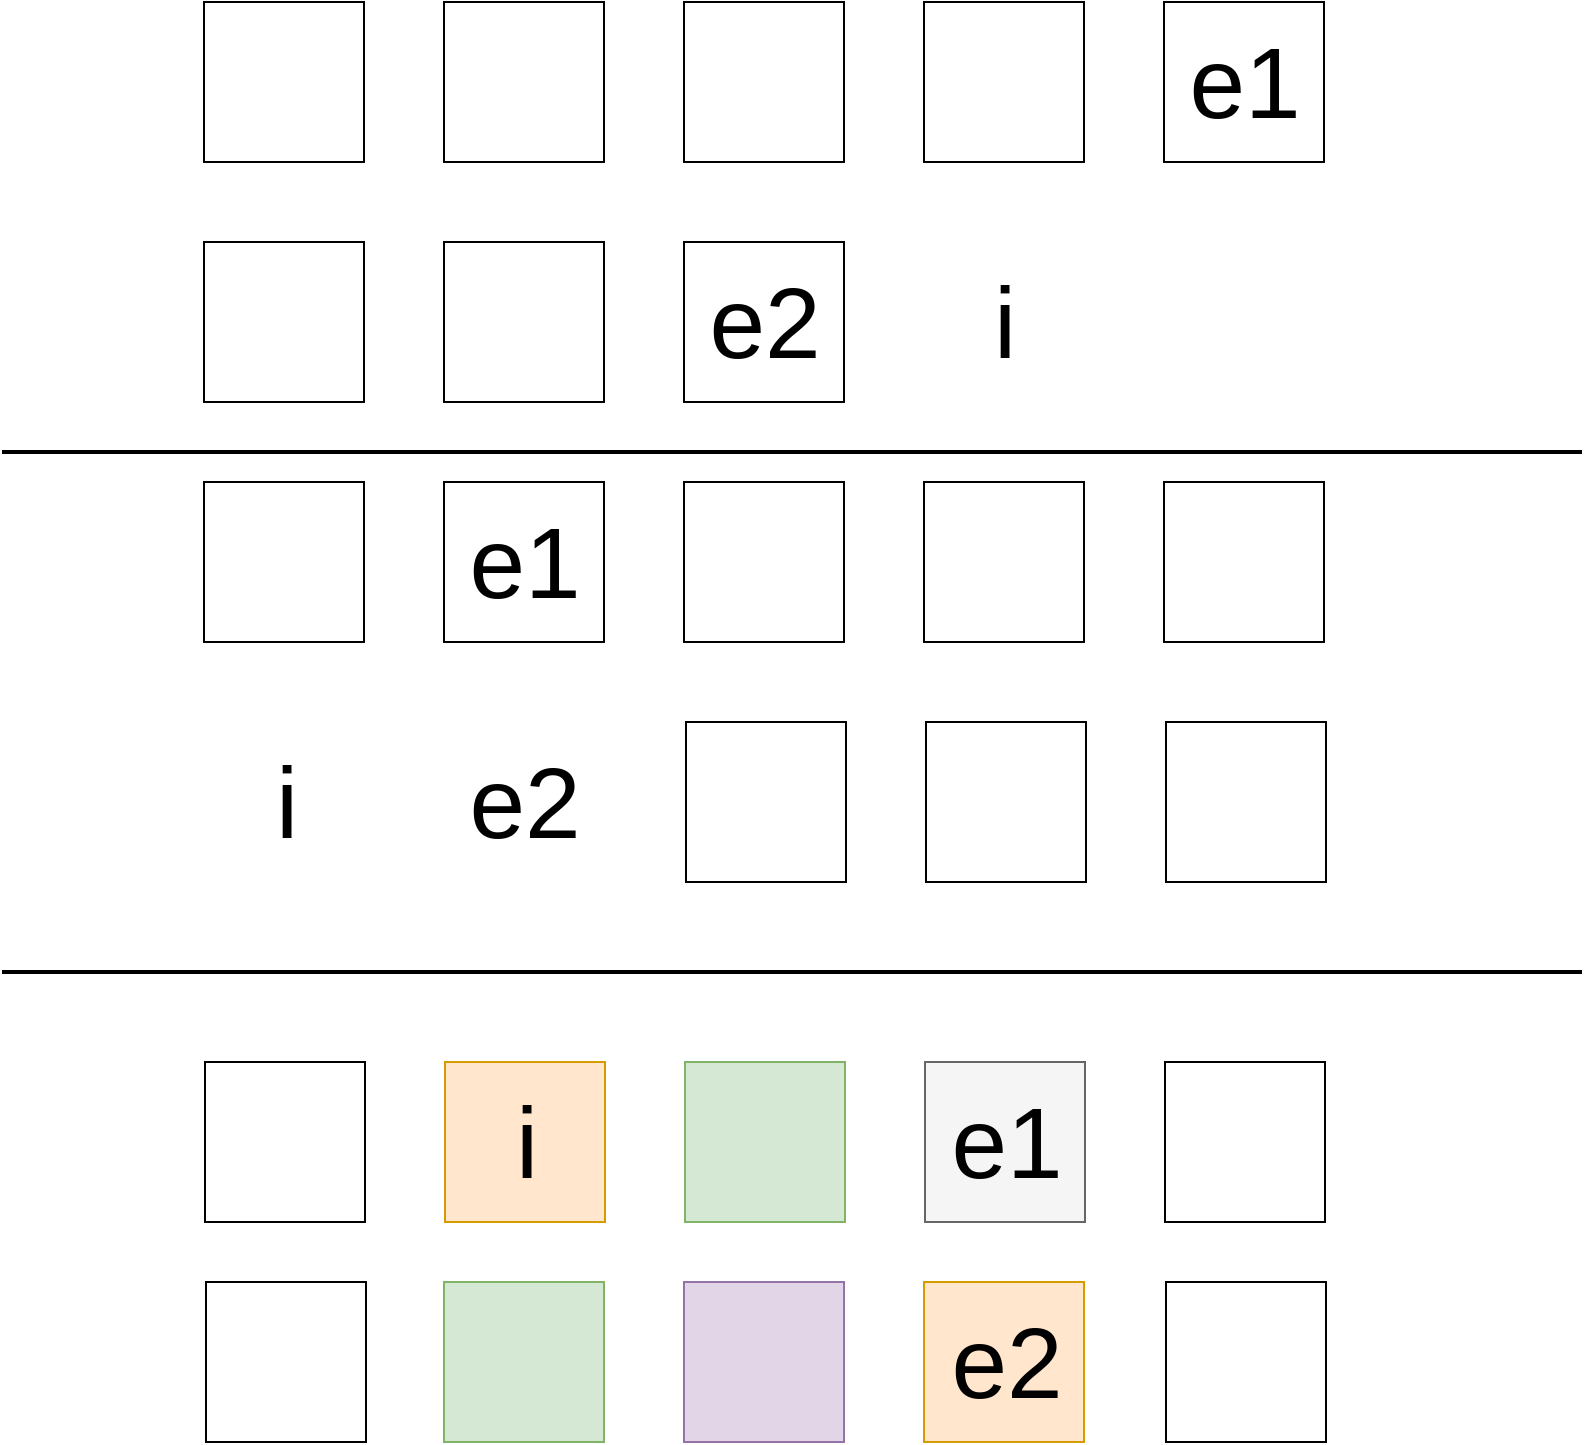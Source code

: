 <mxfile>
    <diagram id="rKzPsnKLAiUdyYCJ0n9M" name="第 1 页">
        <mxGraphModel dx="1161" dy="761" grid="1" gridSize="10" guides="1" tooltips="1" connect="1" arrows="1" fold="1" page="1" pageScale="1" pageWidth="827" pageHeight="1169" math="0" shadow="0">
            <root>
                <mxCell id="0"/>
                <mxCell id="1" parent="0"/>
                <mxCell id="2" value="" style="whiteSpace=wrap;html=1;aspect=fixed;" parent="1" vertex="1">
                    <mxGeometry x="121" y="280" width="80" height="80" as="geometry"/>
                </mxCell>
                <mxCell id="3" value="" style="whiteSpace=wrap;html=1;aspect=fixed;" parent="1" vertex="1">
                    <mxGeometry x="241" y="280" width="80" height="80" as="geometry"/>
                </mxCell>
                <mxCell id="4" value="" style="whiteSpace=wrap;html=1;aspect=fixed;" parent="1" vertex="1">
                    <mxGeometry x="361" y="280" width="80" height="80" as="geometry"/>
                </mxCell>
                <mxCell id="5" value="" style="whiteSpace=wrap;html=1;aspect=fixed;" parent="1" vertex="1">
                    <mxGeometry x="121" y="160" width="80" height="80" as="geometry"/>
                </mxCell>
                <mxCell id="6" value="" style="whiteSpace=wrap;html=1;aspect=fixed;" parent="1" vertex="1">
                    <mxGeometry x="241" y="160" width="80" height="80" as="geometry"/>
                </mxCell>
                <mxCell id="7" value="" style="whiteSpace=wrap;html=1;aspect=fixed;" parent="1" vertex="1">
                    <mxGeometry x="361" y="160" width="80" height="80" as="geometry"/>
                </mxCell>
                <mxCell id="8" value="" style="whiteSpace=wrap;html=1;aspect=fixed;" parent="1" vertex="1">
                    <mxGeometry x="481" y="160" width="80" height="80" as="geometry"/>
                </mxCell>
                <mxCell id="9" value="" style="whiteSpace=wrap;html=1;aspect=fixed;" parent="1" vertex="1">
                    <mxGeometry x="601" y="160" width="80" height="80" as="geometry"/>
                </mxCell>
                <mxCell id="25" value="" style="whiteSpace=wrap;html=1;aspect=fixed;" parent="1" vertex="1">
                    <mxGeometry x="362" y="520" width="80" height="80" as="geometry"/>
                </mxCell>
                <mxCell id="26" value="" style="whiteSpace=wrap;html=1;aspect=fixed;" parent="1" vertex="1">
                    <mxGeometry x="482" y="520" width="80" height="80" as="geometry"/>
                </mxCell>
                <mxCell id="27" value="" style="whiteSpace=wrap;html=1;aspect=fixed;" parent="1" vertex="1">
                    <mxGeometry x="602" y="520" width="80" height="80" as="geometry"/>
                </mxCell>
                <mxCell id="28" value="" style="whiteSpace=wrap;html=1;aspect=fixed;" parent="1" vertex="1">
                    <mxGeometry x="121" y="400" width="80" height="80" as="geometry"/>
                </mxCell>
                <mxCell id="29" value="" style="whiteSpace=wrap;html=1;aspect=fixed;" parent="1" vertex="1">
                    <mxGeometry x="241" y="400" width="80" height="80" as="geometry"/>
                </mxCell>
                <mxCell id="30" value="" style="whiteSpace=wrap;html=1;aspect=fixed;" parent="1" vertex="1">
                    <mxGeometry x="361" y="400" width="80" height="80" as="geometry"/>
                </mxCell>
                <mxCell id="31" value="" style="whiteSpace=wrap;html=1;aspect=fixed;" parent="1" vertex="1">
                    <mxGeometry x="481" y="400" width="80" height="80" as="geometry"/>
                </mxCell>
                <mxCell id="32" value="" style="whiteSpace=wrap;html=1;aspect=fixed;" parent="1" vertex="1">
                    <mxGeometry x="601" y="400" width="80" height="80" as="geometry"/>
                </mxCell>
                <mxCell id="33" value="i" style="text;html=1;align=center;verticalAlign=middle;resizable=0;points=[];autosize=1;strokeColor=none;fillColor=none;fontSize=50;labelBackgroundColor=none;" parent="1" vertex="1">
                    <mxGeometry x="506" y="285" width="30" height="70" as="geometry"/>
                </mxCell>
                <mxCell id="34" value="e1" style="text;html=1;align=center;verticalAlign=middle;resizable=0;points=[];autosize=1;strokeColor=none;fillColor=none;fontSize=50;" parent="1" vertex="1">
                    <mxGeometry x="606" y="165" width="70" height="70" as="geometry"/>
                </mxCell>
                <mxCell id="35" value="e2" style="text;html=1;align=center;verticalAlign=middle;resizable=0;points=[];autosize=1;strokeColor=none;fillColor=none;fontSize=50;" parent="1" vertex="1">
                    <mxGeometry x="366" y="285" width="70" height="70" as="geometry"/>
                </mxCell>
                <mxCell id="36" value="e1" style="text;html=1;align=center;verticalAlign=middle;resizable=0;points=[];autosize=1;strokeColor=none;fillColor=none;fontSize=50;" parent="1" vertex="1">
                    <mxGeometry x="246" y="405" width="70" height="70" as="geometry"/>
                </mxCell>
                <mxCell id="37" value="e2" style="text;html=1;align=center;verticalAlign=middle;resizable=0;points=[];autosize=1;strokeColor=none;fillColor=none;fontSize=50;" parent="1" vertex="1">
                    <mxGeometry x="246" y="525" width="70" height="70" as="geometry"/>
                </mxCell>
                <mxCell id="38" value="i" style="text;html=1;align=center;verticalAlign=middle;resizable=0;points=[];autosize=1;strokeColor=none;fillColor=none;fontSize=50;labelBackgroundColor=none;" parent="1" vertex="1">
                    <mxGeometry x="147" y="525" width="30" height="70" as="geometry"/>
                </mxCell>
                <mxCell id="41" value="" style="line;strokeWidth=2;html=1;fontSize=50;rotation=-180;" parent="1" vertex="1">
                    <mxGeometry x="20" y="380" width="790" height="10" as="geometry"/>
                </mxCell>
                <mxCell id="42" value="" style="whiteSpace=wrap;html=1;aspect=fixed;fillColor=#d5e8d4;strokeColor=#82b366;" vertex="1" parent="1">
                    <mxGeometry x="241" y="800" width="80" height="80" as="geometry"/>
                </mxCell>
                <mxCell id="43" value="" style="whiteSpace=wrap;html=1;aspect=fixed;fillColor=#e1d5e7;strokeColor=#9673a6;" vertex="1" parent="1">
                    <mxGeometry x="361" y="800" width="80" height="80" as="geometry"/>
                </mxCell>
                <mxCell id="44" value="" style="whiteSpace=wrap;html=1;aspect=fixed;fillColor=#ffe6cc;strokeColor=#d79b00;" vertex="1" parent="1">
                    <mxGeometry x="481" y="800" width="80" height="80" as="geometry"/>
                </mxCell>
                <mxCell id="45" value="" style="whiteSpace=wrap;html=1;aspect=fixed;" vertex="1" parent="1">
                    <mxGeometry x="121.5" y="690" width="80" height="80" as="geometry"/>
                </mxCell>
                <mxCell id="46" value="" style="whiteSpace=wrap;html=1;aspect=fixed;fillColor=#ffe6cc;strokeColor=#d79b00;" vertex="1" parent="1">
                    <mxGeometry x="241.5" y="690" width="80" height="80" as="geometry"/>
                </mxCell>
                <mxCell id="47" value="" style="whiteSpace=wrap;html=1;aspect=fixed;fillColor=#d5e8d4;strokeColor=#82b366;" vertex="1" parent="1">
                    <mxGeometry x="361.5" y="690" width="80" height="80" as="geometry"/>
                </mxCell>
                <mxCell id="48" value="" style="whiteSpace=wrap;html=1;aspect=fixed;fillColor=#f5f5f5;fontColor=#333333;strokeColor=#666666;" vertex="1" parent="1">
                    <mxGeometry x="481.5" y="690" width="80" height="80" as="geometry"/>
                </mxCell>
                <mxCell id="49" value="" style="whiteSpace=wrap;html=1;aspect=fixed;" vertex="1" parent="1">
                    <mxGeometry x="601.5" y="690" width="80" height="80" as="geometry"/>
                </mxCell>
                <mxCell id="53" value="" style="line;strokeWidth=2;html=1;fontSize=50;rotation=-180;" vertex="1" parent="1">
                    <mxGeometry x="20" y="640" width="790" height="10" as="geometry"/>
                </mxCell>
                <mxCell id="54" value="" style="whiteSpace=wrap;html=1;aspect=fixed;" vertex="1" parent="1">
                    <mxGeometry x="122" y="800" width="80" height="80" as="geometry"/>
                </mxCell>
                <mxCell id="55" value="" style="whiteSpace=wrap;html=1;aspect=fixed;" vertex="1" parent="1">
                    <mxGeometry x="602" y="800" width="80" height="80" as="geometry"/>
                </mxCell>
                <mxCell id="56" value="i" style="text;html=1;align=center;verticalAlign=middle;resizable=0;points=[];autosize=1;strokeColor=none;fillColor=none;fontSize=50;labelBackgroundColor=none;" vertex="1" parent="1">
                    <mxGeometry x="266.5" y="695" width="30" height="70" as="geometry"/>
                </mxCell>
                <mxCell id="57" value="e1" style="text;html=1;align=center;verticalAlign=middle;resizable=0;points=[];autosize=1;strokeColor=none;fillColor=none;fontSize=50;" vertex="1" parent="1">
                    <mxGeometry x="487" y="695" width="70" height="70" as="geometry"/>
                </mxCell>
                <mxCell id="58" value="e2" style="text;html=1;align=center;verticalAlign=middle;resizable=0;points=[];autosize=1;strokeColor=none;fillColor=none;fontSize=50;" vertex="1" parent="1">
                    <mxGeometry x="486.5" y="805" width="70" height="70" as="geometry"/>
                </mxCell>
            </root>
        </mxGraphModel>
    </diagram>
</mxfile>